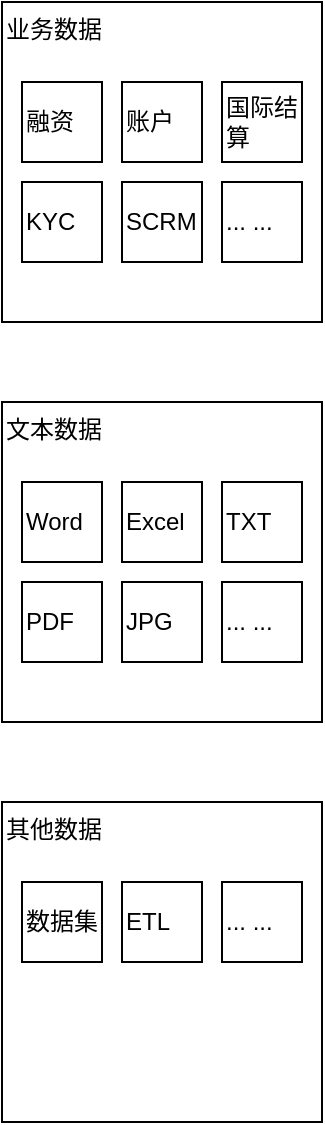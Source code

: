 <mxfile version="21.6.2" type="github">
  <diagram name="第 1 页" id="bzSTp0hu7ScCsiOYJfGb">
    <mxGraphModel dx="1195" dy="619" grid="1" gridSize="10" guides="1" tooltips="1" connect="1" arrows="1" fold="1" page="1" pageScale="1" pageWidth="827" pageHeight="1169" math="0" shadow="0">
      <root>
        <mxCell id="0" />
        <mxCell id="1" parent="0" />
        <mxCell id="cIi6qRAgpGbRA1p_nFkp-1" value="业务数据" style="rounded=0;whiteSpace=wrap;html=1;horizontal=1;align=left;verticalAlign=top;" vertex="1" diagramName="Rectangle" diagramCategory="general" parent="1">
          <mxGeometry x="40" y="40" width="160" height="160" as="geometry" />
        </mxCell>
        <mxCell id="cIi6qRAgpGbRA1p_nFkp-2" value="融资" style="rounded=0;whiteSpace=wrap;html=1;align=left;" vertex="1" diagramName="Rectangle" diagramCategory="general" parent="1">
          <mxGeometry x="50" y="80" width="40" height="40" as="geometry" />
        </mxCell>
        <mxCell id="cIi6qRAgpGbRA1p_nFkp-3" value="账户" style="rounded=0;whiteSpace=wrap;html=1;align=left;" vertex="1" diagramName="Rectangle" diagramCategory="general" parent="1">
          <mxGeometry x="100" y="80" width="40" height="40" as="geometry" />
        </mxCell>
        <mxCell id="cIi6qRAgpGbRA1p_nFkp-4" value="国际结算" style="rounded=0;whiteSpace=wrap;html=1;align=left;" vertex="1" diagramName="Rectangle" diagramCategory="general" parent="1">
          <mxGeometry x="150" y="80" width="40" height="40" as="geometry" />
        </mxCell>
        <mxCell id="cIi6qRAgpGbRA1p_nFkp-5" value="KYC" style="rounded=0;whiteSpace=wrap;html=1;align=left;" vertex="1" diagramName="Rectangle" diagramCategory="general" parent="1">
          <mxGeometry x="50" y="130" width="40" height="40" as="geometry" />
        </mxCell>
        <mxCell id="cIi6qRAgpGbRA1p_nFkp-6" value="SCRM" style="rounded=0;whiteSpace=wrap;html=1;align=left;" vertex="1" diagramName="Rectangle" diagramCategory="general" parent="1">
          <mxGeometry x="100" y="130" width="40" height="40" as="geometry" />
        </mxCell>
        <mxCell id="cIi6qRAgpGbRA1p_nFkp-7" value="文本数据" style="rounded=0;whiteSpace=wrap;html=1;horizontal=1;align=left;verticalAlign=top;" vertex="1" diagramName="Rectangle" diagramCategory="general" parent="1">
          <mxGeometry x="40" y="240" width="160" height="160" as="geometry" />
        </mxCell>
        <mxCell id="cIi6qRAgpGbRA1p_nFkp-8" value="Word" style="rounded=0;whiteSpace=wrap;html=1;align=left;" vertex="1" diagramName="Rectangle" diagramCategory="general" parent="1">
          <mxGeometry x="50" y="280" width="40" height="40" as="geometry" />
        </mxCell>
        <mxCell id="cIi6qRAgpGbRA1p_nFkp-9" value="Excel" style="rounded=0;whiteSpace=wrap;html=1;align=left;" vertex="1" diagramName="Rectangle" diagramCategory="general" parent="1">
          <mxGeometry x="100" y="280" width="40" height="40" as="geometry" />
        </mxCell>
        <mxCell id="cIi6qRAgpGbRA1p_nFkp-10" value="TXT" style="rounded=0;whiteSpace=wrap;html=1;align=left;" vertex="1" diagramName="Rectangle" diagramCategory="general" parent="1">
          <mxGeometry x="150" y="280" width="40" height="40" as="geometry" />
        </mxCell>
        <mxCell id="cIi6qRAgpGbRA1p_nFkp-11" value="PDF" style="rounded=0;whiteSpace=wrap;html=1;align=left;" vertex="1" diagramName="Rectangle" diagramCategory="general" parent="1">
          <mxGeometry x="50" y="330" width="40" height="40" as="geometry" />
        </mxCell>
        <mxCell id="cIi6qRAgpGbRA1p_nFkp-12" value="JPG" style="rounded=0;whiteSpace=wrap;html=1;align=left;" vertex="1" diagramName="Rectangle" diagramCategory="general" parent="1">
          <mxGeometry x="100" y="330" width="40" height="40" as="geometry" />
        </mxCell>
        <mxCell id="cIi6qRAgpGbRA1p_nFkp-13" value="... ..." style="rounded=0;whiteSpace=wrap;html=1;align=left;" vertex="1" diagramName="Rectangle" diagramCategory="general" parent="1">
          <mxGeometry x="150" y="130" width="40" height="40" as="geometry" />
        </mxCell>
        <mxCell id="cIi6qRAgpGbRA1p_nFkp-14" value="... ..." style="rounded=0;whiteSpace=wrap;html=1;align=left;" vertex="1" diagramName="Rectangle" diagramCategory="general" parent="1">
          <mxGeometry x="150" y="330" width="40" height="40" as="geometry" />
        </mxCell>
        <mxCell id="cIi6qRAgpGbRA1p_nFkp-15" value="其他数据" style="rounded=0;whiteSpace=wrap;html=1;horizontal=1;align=left;verticalAlign=top;" vertex="1" diagramName="Rectangle" diagramCategory="general" parent="1">
          <mxGeometry x="40" y="440" width="160" height="160" as="geometry" />
        </mxCell>
        <mxCell id="cIi6qRAgpGbRA1p_nFkp-16" value="数据集" style="rounded=0;whiteSpace=wrap;html=1;align=left;" vertex="1" diagramName="Rectangle" diagramCategory="general" parent="1">
          <mxGeometry x="50" y="480" width="40" height="40" as="geometry" />
        </mxCell>
        <mxCell id="cIi6qRAgpGbRA1p_nFkp-17" value="ETL" style="rounded=0;whiteSpace=wrap;html=1;align=left;" vertex="1" diagramName="Rectangle" diagramCategory="general" parent="1">
          <mxGeometry x="100" y="480" width="40" height="40" as="geometry" />
        </mxCell>
        <mxCell id="cIi6qRAgpGbRA1p_nFkp-18" value="... ..." style="rounded=0;whiteSpace=wrap;html=1;align=left;" vertex="1" diagramName="Rectangle" diagramCategory="general" parent="1">
          <mxGeometry x="150" y="480" width="40" height="40" as="geometry" />
        </mxCell>
      </root>
    </mxGraphModel>
  </diagram>
</mxfile>
